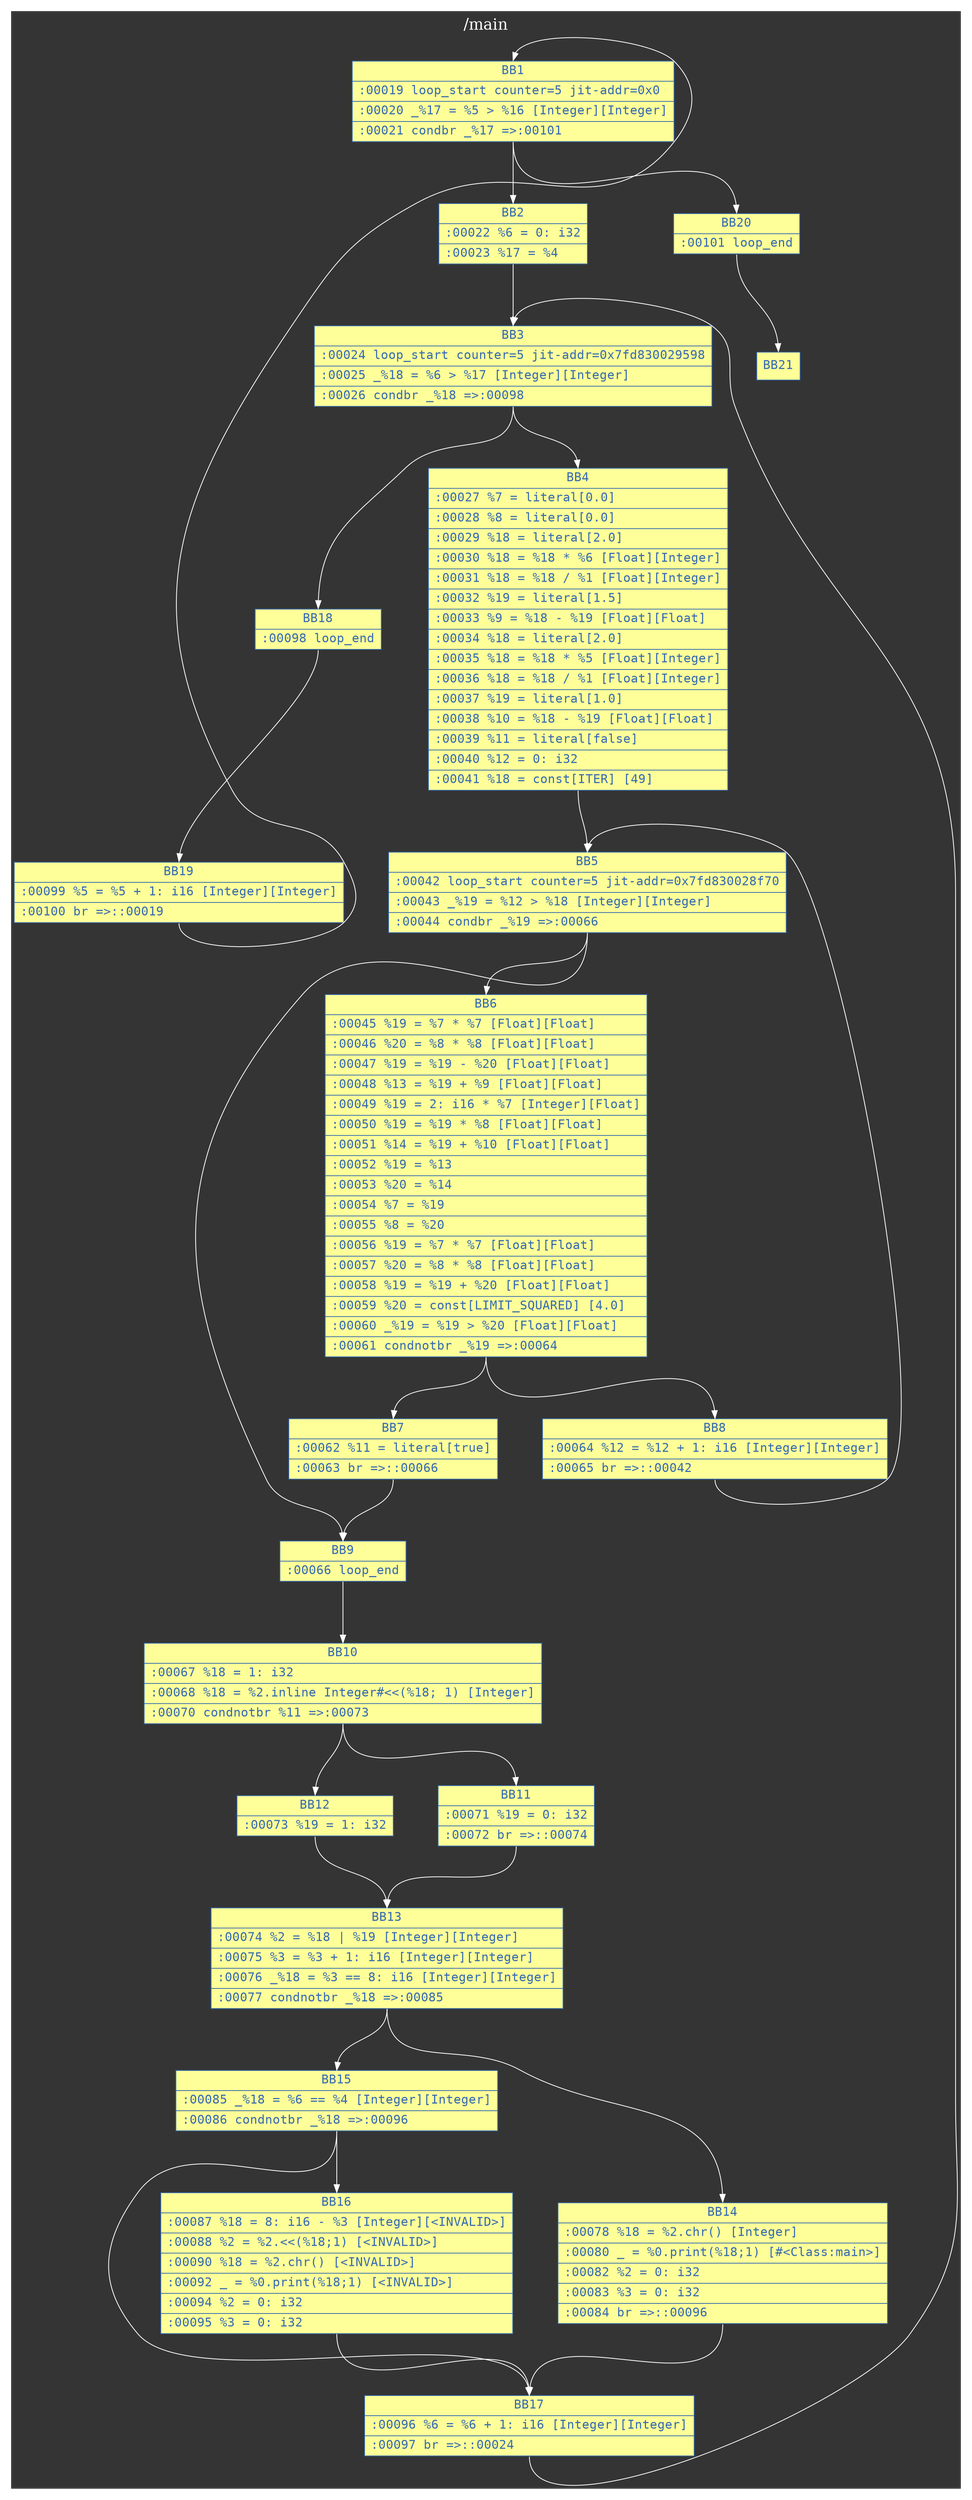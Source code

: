 digraph graph_name {
  graph [
    charset = "UTF-8";
    label = "/main",
    labelloc = "t",
    labeljust = "c",
    bgcolor = "#343434",
    fontcolor = white,
    fontsize = 20,
    rankdir = TB,
    margin = 0.2,
    splines = spline,
    nodesep = 0.8,
    ranksep = 1.1
  ];

  node [
    colorscheme = "accent8"
    shape = box,
    style = "solid,filled",
    fontsize = 16,
    fontcolor = 5,
    fontname = "Consolas",
    color = 5,
    fillcolor = 4,
  ];

  edge [
    style = solid,
    fontsize = 14,
    fontcolor = white,
    fontname = "Migu 1M",
    color = white,
    labelfloat = true,
    labeldistance = 2.5,
    labelangle = 70
  ];
  BB1 [
    shape=record
    label="{BB1|:00019 loop_start counter=5 jit-addr=0x0\l|:00020 _%17 = %5 &gt; %16                      [Integer][Integer]\l|:00021 condbr _%17 =&gt;:00101\l}"
  ];
  BB2 [
    shape=record
    label="{BB2|:00022 %6 = 0: i32\l|:00023 %17 = %4\l}"
  ];
  BB3 [
    shape=record
    label="{BB3|:00024 loop_start counter=5 jit-addr=0x7fd830029598\l|:00025 _%18 = %6 &gt; %17                      [Integer][Integer]\l|:00026 condbr _%18 =&gt;:00098\l}"
  ];
  BB4 [
    shape=record
    label="{BB4|:00027 %7 = literal[0.0]\l|:00028 %8 = literal[0.0]\l|:00029 %18 = literal[2.0]\l|:00030 %18 = %18 * %6                       [Float][Integer]\l|:00031 %18 = %18 / %1                       [Float][Integer]\l|:00032 %19 = literal[1.5]\l|:00033 %9 = %18 - %19                       [Float][Float]\l|:00034 %18 = literal[2.0]\l|:00035 %18 = %18 * %5                       [Float][Integer]\l|:00036 %18 = %18 / %1                       [Float][Integer]\l|:00037 %19 = literal[1.0]\l|:00038 %10 = %18 - %19                      [Float][Float]\l|:00039 %11 = literal[false]\l|:00040 %12 = 0: i32\l|:00041 %18 = const[ITER]                    [49]\l}"
  ];
  BB5 [
    shape=record
    label="{BB5|:00042 loop_start counter=5 jit-addr=0x7fd830028f70\l|:00043 _%19 = %12 &gt; %18                     [Integer][Integer]\l|:00044 condbr _%19 =&gt;:00066\l}"
  ];
  BB6 [
    shape=record
    label="{BB6|:00045 %19 = %7 * %7                        [Float][Float]\l|:00046 %20 = %8 * %8                        [Float][Float]\l|:00047 %19 = %19 - %20                      [Float][Float]\l|:00048 %13 = %19 + %9                       [Float][Float]\l|:00049 %19 = 2: i16 * %7                    [Integer][Float]\l|:00050 %19 = %19 * %8                       [Float][Float]\l|:00051 %14 = %19 + %10                      [Float][Float]\l|:00052 %19 = %13\l|:00053 %20 = %14\l|:00054 %7 = %19\l|:00055 %8 = %20\l|:00056 %19 = %7 * %7                        [Float][Float]\l|:00057 %20 = %8 * %8                        [Float][Float]\l|:00058 %19 = %19 + %20                      [Float][Float]\l|:00059 %20 = const[LIMIT_SQUARED]           [4.0]\l|:00060 _%19 = %19 &gt; %20                     [Float][Float]\l|:00061 condnotbr _%19 =&gt;:00064\l}"
  ];
  BB7 [
    shape=record
    label="{BB7|:00062 %11 = literal[true]\l|:00063 br =&gt;::00066\l}"
  ];
  BB8 [
    shape=record
    label="{BB8|:00064 %12 = %12 + 1: i16                   [Integer][Integer]\l|:00065 br =&gt;::00042\l}"
  ];
  BB9 [
    shape=record
    label="{BB9|:00066 loop_end\l}"
  ];
  BB10 [
    shape=record
    label="{BB10|:00067 %18 = 1: i32\l|:00068 %18 = %2.inline Integer#&lt;&lt;(%18; 1)   [Integer]\l|:00070 condnotbr %11 =&gt;:00073\l}"
  ];
  BB11 [
    shape=record
    label="{BB11|:00071 %19 = 0: i32\l|:00072 br =&gt;::00074\l}"
  ];
  BB12 [
    shape=record
    label="{BB12|:00073 %19 = 1: i32\l}"
  ];
  BB13 [
    shape=record
    label="{BB13|:00074 %2 = %18 \| %19                       [Integer][Integer]\l|:00075 %3 = %3 + 1: i16                     [Integer][Integer]\l|:00076 _%18 = %3 == 8: i16                  [Integer][Integer]\l|:00077 condnotbr _%18 =&gt;:00085\l}"
  ];
  BB14 [
    shape=record
    label="{BB14|:00078 %18 = %2.chr()                       [Integer]\l|:00080 _ = %0.print(%18;1)                  [#&lt;Class:main&gt;]\l|:00082 %2 = 0: i32\l|:00083 %3 = 0: i32\l|:00084 br =&gt;::00096\l}"
  ];
  BB15 [
    shape=record
    label="{BB15|:00085 _%18 = %6 == %4                      [Integer][Integer]\l|:00086 condnotbr _%18 =&gt;:00096\l}"
  ];
  BB16 [
    shape=record
    label="{BB16|:00087 %18 = 8: i16 - %3                    [Integer][&lt;INVALID&gt;]\l|:00088 %2 = %2.&lt;&lt;(%18;1)                    [&lt;INVALID&gt;]\l|:00090 %18 = %2.chr()                       [&lt;INVALID&gt;]\l|:00092 _ = %0.print(%18;1)                  [&lt;INVALID&gt;]\l|:00094 %2 = 0: i32\l|:00095 %3 = 0: i32\l}"
  ];
  BB17 [
    shape=record
    label="{BB17|:00096 %6 = %6 + 1: i16                     [Integer][Integer]\l|:00097 br =&gt;::00024\l}"
  ];
  BB18 [
    shape=record
    label="{BB18|:00098 loop_end\l}"
  ];
  BB19 [
    shape=record
    label="{BB19|:00099 %5 = %5 + 1: i16                     [Integer][Integer]\l|:00100 br =&gt;::00019\l}"
  ];
  BB20 [
    shape=record
    label="{BB20|:00101 loop_end\l}"
  ];
  BB1 -> BB2 [headport = n, tailport = s];
  BB1 -> BB20 [headport = n, tailport = s];
  BB2 -> BB3 [headport = n, tailport = s];
  BB3 -> BB4 [headport = n, tailport = s];
  BB3 -> BB18 [headport = n, tailport = s];
  BB4 -> BB5 [headport = n, tailport = s];
  BB5 -> BB6 [headport = n, tailport = s];
  BB5 -> BB9 [headport = n, tailport = s];
  BB6 -> BB7 [headport = n, tailport = s];
  BB6 -> BB8 [headport = n, tailport = s];
  BB7 -> BB9 [headport = n, tailport = s];
  BB8 -> BB5 [headport = n, tailport = s];
  BB9 -> BB10 [headport = n, tailport = s];
  BB10 -> BB11 [headport = n, tailport = s];
  BB10 -> BB12 [headport = n, tailport = s];
  BB11 -> BB13 [headport = n, tailport = s];
  BB12 -> BB13 [headport = n, tailport = s];
  BB13 -> BB14 [headport = n, tailport = s];
  BB13 -> BB15 [headport = n, tailport = s];
  BB14 -> BB17 [headport = n, tailport = s];
  BB15 -> BB16 [headport = n, tailport = s];
  BB15 -> BB17 [headport = n, tailport = s];
  BB16 -> BB17 [headport = n, tailport = s];
  BB17 -> BB3 [headport = n, tailport = s];
  BB18 -> BB19 [headport = n, tailport = s];
  BB19 -> BB1 [headport = n, tailport = s];
  BB20 -> BB21 [headport = n, tailport = s];
}
